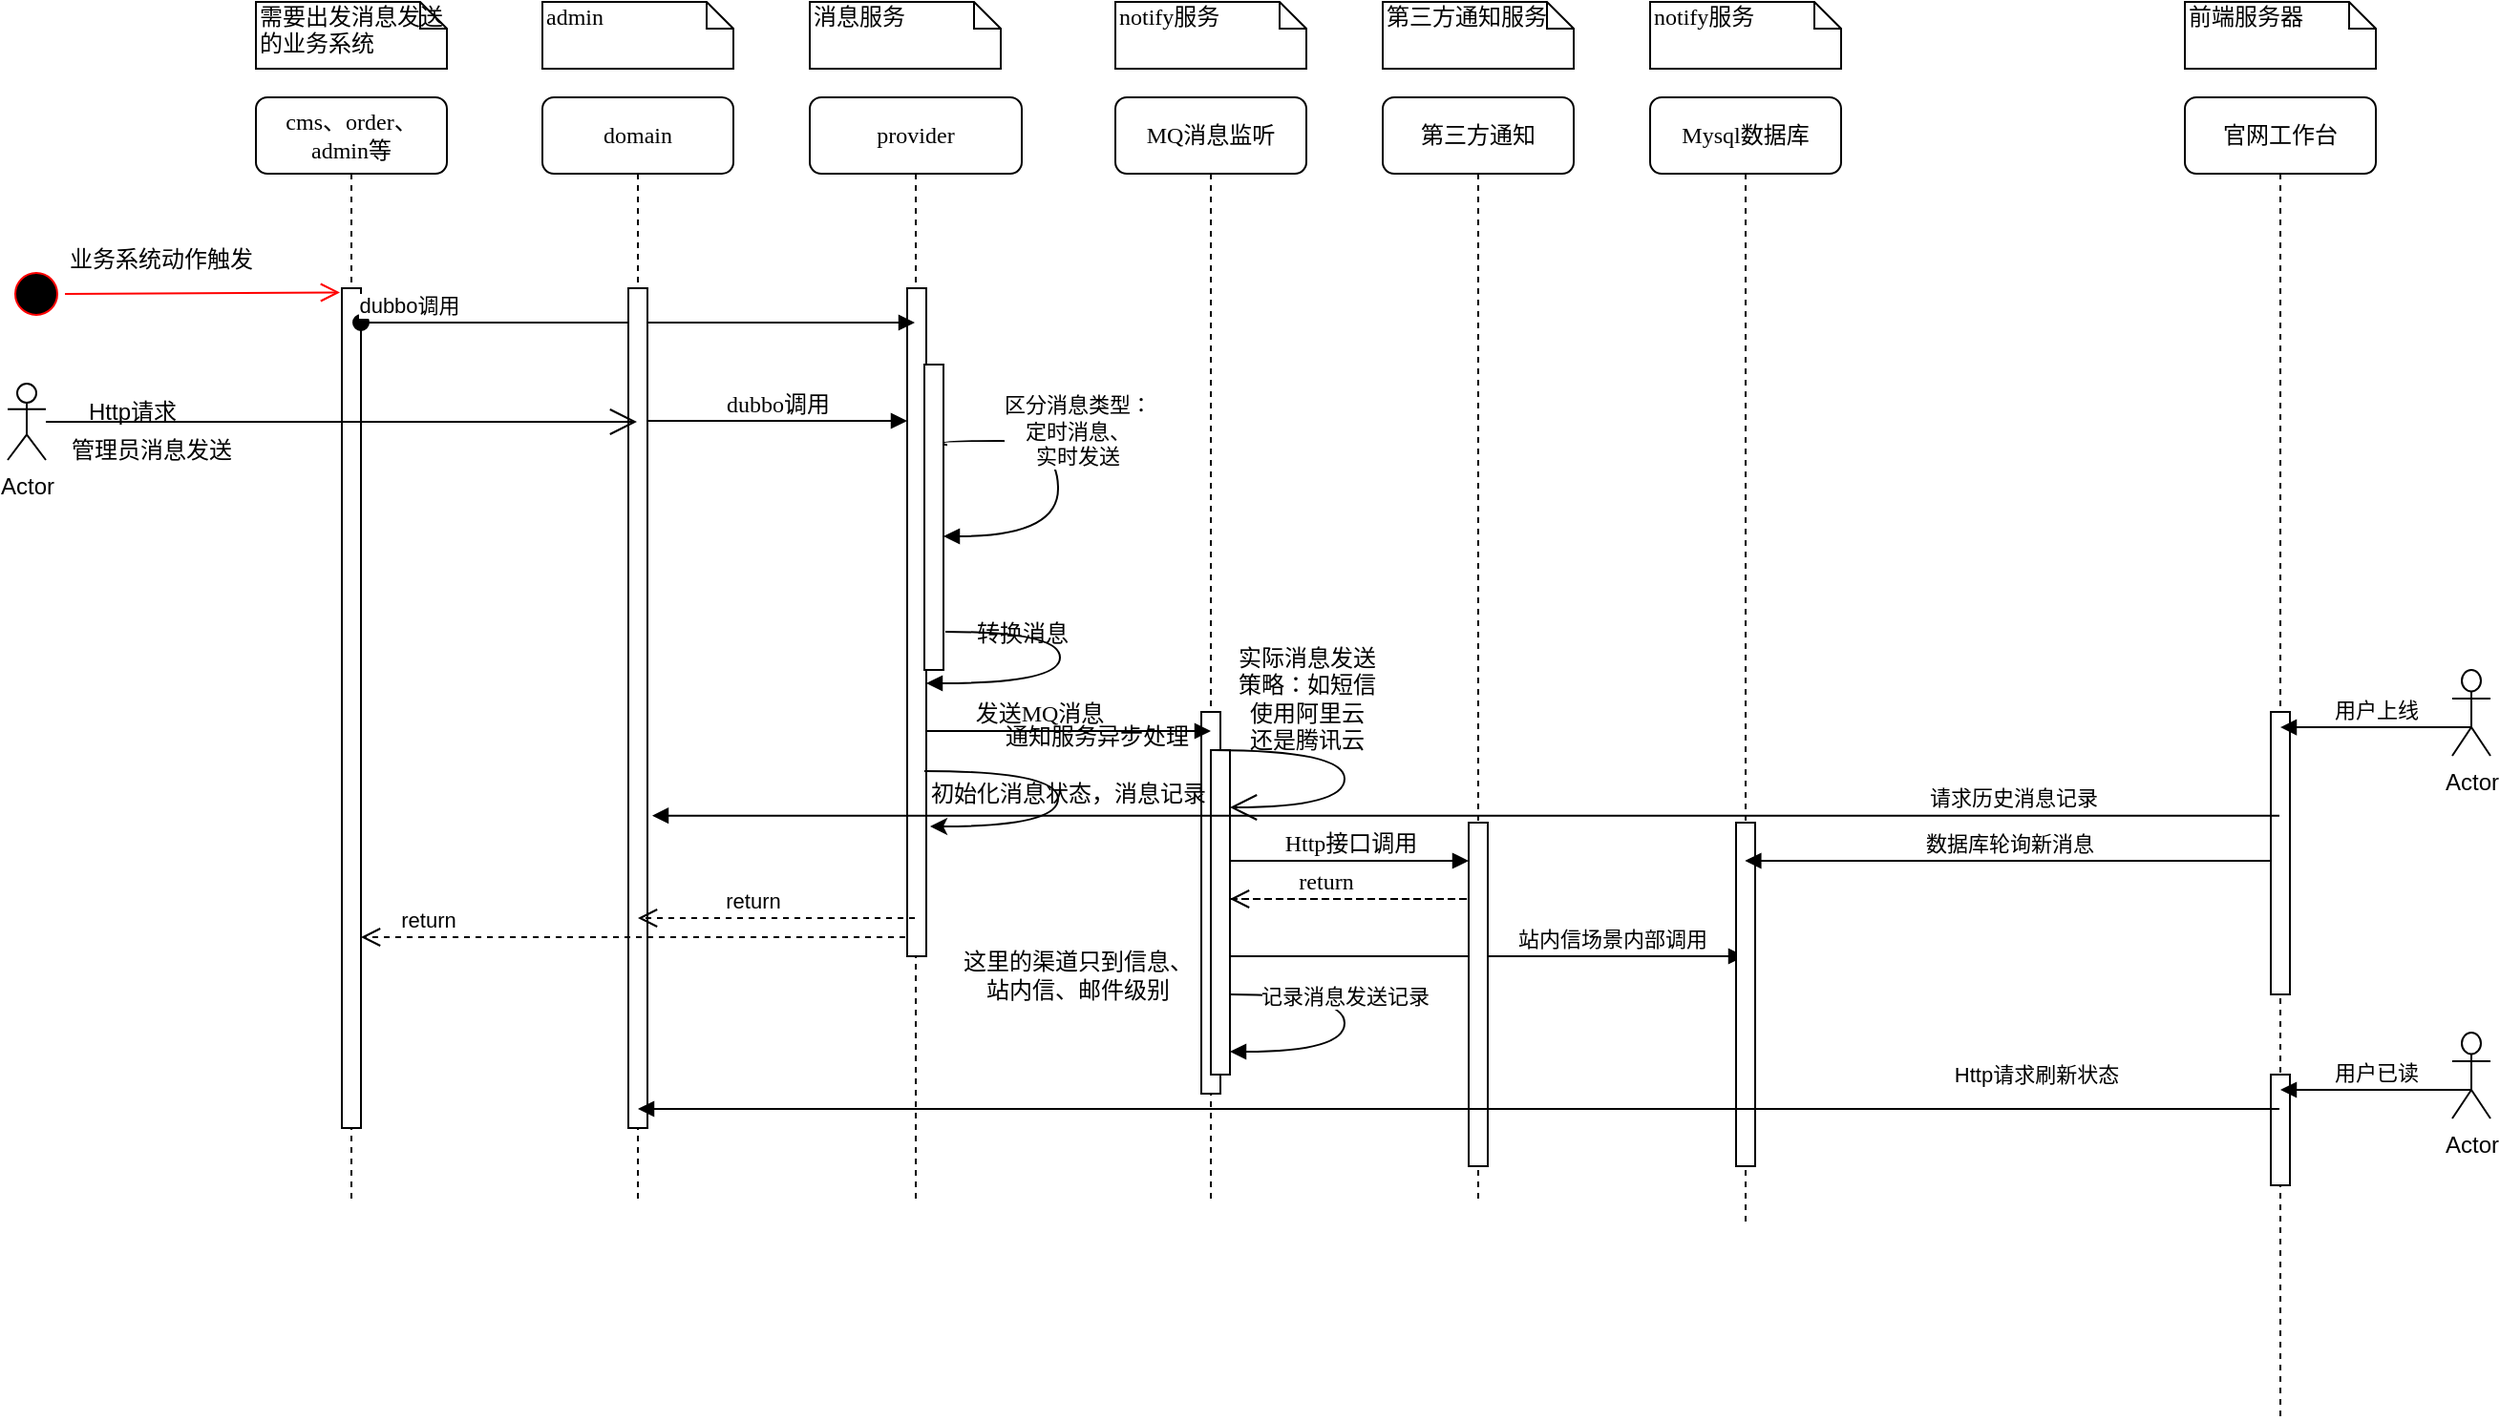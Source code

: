 <mxfile version="22.1.0" type="github">
  <diagram name="Page-1" id="13e1069c-82ec-6db2-03f1-153e76fe0fe0">
    <mxGraphModel dx="2774" dy="822" grid="1" gridSize="10" guides="1" tooltips="1" connect="1" arrows="1" fold="1" page="1" pageScale="1" pageWidth="1100" pageHeight="850" background="none" math="0" shadow="0">
      <root>
        <mxCell id="0" />
        <mxCell id="1" parent="0" />
        <mxCell id="sYx6RyAg-K0fDL2KnnGP-61" value="provider" style="shape=umlLifeline;perimeter=lifelinePerimeter;whiteSpace=wrap;html=1;container=1;collapsible=0;recursiveResize=0;outlineConnect=0;rounded=1;shadow=0;comic=0;labelBackgroundColor=none;strokeWidth=1;fontFamily=Verdana;fontSize=12;align=center;" parent="1" vertex="1">
          <mxGeometry x="250" y="90" width="111" height="580" as="geometry" />
        </mxCell>
        <mxCell id="sYx6RyAg-K0fDL2KnnGP-62" value="" style="html=1;points=[];perimeter=orthogonalPerimeter;rounded=0;shadow=0;comic=0;labelBackgroundColor=none;strokeWidth=1;fontFamily=Verdana;fontSize=12;align=center;" parent="sYx6RyAg-K0fDL2KnnGP-61" vertex="1">
          <mxGeometry x="51" y="100" width="10" height="350" as="geometry" />
        </mxCell>
        <mxCell id="sYx6RyAg-K0fDL2KnnGP-65" value="" style="html=1;points=[];perimeter=orthogonalPerimeter;rounded=0;shadow=0;comic=0;labelBackgroundColor=none;strokeWidth=1;fontFamily=Verdana;fontSize=12;align=center;" parent="sYx6RyAg-K0fDL2KnnGP-61" vertex="1">
          <mxGeometry x="60" y="140" width="10" height="160" as="geometry" />
        </mxCell>
        <mxCell id="sYx6RyAg-K0fDL2KnnGP-66" value="转换消息" style="html=1;verticalAlign=bottom;endArrow=block;labelBackgroundColor=none;fontFamily=Verdana;fontSize=12;elbow=vertical;edgeStyle=orthogonalEdgeStyle;curved=1;" parent="sYx6RyAg-K0fDL2KnnGP-61" edge="1">
          <mxGeometry x="-0.49" y="-10" relative="1" as="geometry">
            <mxPoint x="71" y="280" as="sourcePoint" />
            <mxPoint x="61" y="307" as="targetPoint" />
            <Array as="points">
              <mxPoint x="131" y="280" />
              <mxPoint x="131" y="307" />
            </Array>
            <mxPoint as="offset" />
          </mxGeometry>
        </mxCell>
        <mxCell id="sYx6RyAg-K0fDL2KnnGP-60" value="区分消息类型：&lt;br&gt;定时消息、&lt;br&gt;实时发送" style="html=1;verticalAlign=bottom;endArrow=block;rounded=0;edgeStyle=orthogonalEdgeStyle;curved=1;exitX=1.2;exitY=0.263;exitDx=0;exitDy=0;exitPerimeter=0;" parent="sYx6RyAg-K0fDL2KnnGP-61" edge="1" source="sYx6RyAg-K0fDL2KnnGP-65">
          <mxGeometry x="-0.067" y="10" width="80" relative="1" as="geometry">
            <mxPoint x="70" y="220" as="sourcePoint" />
            <mxPoint x="70" y="230" as="targetPoint" />
            <Array as="points">
              <mxPoint x="70" y="182" />
              <mxPoint x="70" y="180" />
              <mxPoint x="130" y="180" />
              <mxPoint x="130" y="230" />
            </Array>
            <mxPoint as="offset" />
          </mxGeometry>
        </mxCell>
        <mxCell id="sYx6RyAg-K0fDL2KnnGP-67" value="MQ消息监听" style="shape=umlLifeline;perimeter=lifelinePerimeter;whiteSpace=wrap;html=1;container=1;collapsible=0;recursiveResize=0;outlineConnect=0;rounded=1;shadow=0;comic=0;labelBackgroundColor=none;strokeWidth=1;fontFamily=Verdana;fontSize=12;align=center;" parent="1" vertex="1">
          <mxGeometry x="410" y="90" width="100" height="580" as="geometry" />
        </mxCell>
        <mxCell id="sYx6RyAg-K0fDL2KnnGP-69" value="" style="endArrow=classic;html=1;rounded=0;edgeStyle=orthogonalEdgeStyle;curved=1;" parent="sYx6RyAg-K0fDL2KnnGP-67" edge="1">
          <mxGeometry width="50" height="50" relative="1" as="geometry">
            <mxPoint x="-100" y="353" as="sourcePoint" />
            <mxPoint x="-97" y="382" as="targetPoint" />
            <Array as="points">
              <mxPoint x="-30" y="353" />
              <mxPoint x="-30" y="382" />
            </Array>
          </mxGeometry>
        </mxCell>
        <mxCell id="sYx6RyAg-K0fDL2KnnGP-70" value="" style="html=1;points=[];perimeter=orthogonalPerimeter;rounded=0;shadow=0;comic=0;labelBackgroundColor=none;strokeWidth=1;fontFamily=Verdana;fontSize=12;align=center;" parent="sYx6RyAg-K0fDL2KnnGP-67" vertex="1">
          <mxGeometry x="45" y="322" width="10" height="200" as="geometry" />
        </mxCell>
        <mxCell id="sYx6RyAg-K0fDL2KnnGP-71" value="初始化消息状态，消息记录" style="text;html=1;align=center;verticalAlign=middle;resizable=0;points=[];autosize=1;strokeColor=none;fillColor=none;" parent="sYx6RyAg-K0fDL2KnnGP-67" vertex="1">
          <mxGeometry x="-110" y="350" width="170" height="30" as="geometry" />
        </mxCell>
        <mxCell id="sYx6RyAg-K0fDL2KnnGP-72" value="" style="html=1;points=[[0,0,0,0,5],[0,1,0,0,-5],[1,0,0,0,5],[1,1,0,0,-5]];perimeter=orthogonalPerimeter;outlineConnect=0;targetShapes=umlLifeline;portConstraint=eastwest;newEdgeStyle={&quot;curved&quot;:0,&quot;rounded&quot;:0};" parent="sYx6RyAg-K0fDL2KnnGP-67" vertex="1">
          <mxGeometry x="50" y="342" width="10" height="170" as="geometry" />
        </mxCell>
        <mxCell id="sYx6RyAg-K0fDL2KnnGP-73" value="" style="endArrow=open;endFill=1;endSize=12;html=1;rounded=0;edgeStyle=orthogonalEdgeStyle;curved=1;" parent="sYx6RyAg-K0fDL2KnnGP-67" target="sYx6RyAg-K0fDL2KnnGP-72" edge="1">
          <mxGeometry width="160" relative="1" as="geometry">
            <mxPoint x="50" y="342" as="sourcePoint" />
            <mxPoint x="210" y="342" as="targetPoint" />
            <Array as="points">
              <mxPoint x="120" y="342" />
              <mxPoint x="120" y="372" />
            </Array>
          </mxGeometry>
        </mxCell>
        <mxCell id="sYx6RyAg-K0fDL2KnnGP-74" value="发送MQ消息" style="html=1;verticalAlign=bottom;endArrow=block;labelBackgroundColor=none;fontFamily=Verdana;fontSize=12;edgeStyle=elbowEdgeStyle;elbow=horizontal;" parent="sYx6RyAg-K0fDL2KnnGP-67" edge="1">
          <mxGeometry x="-0.208" relative="1" as="geometry">
            <mxPoint x="-99" y="332" as="sourcePoint" />
            <mxPoint x="50" y="332" as="targetPoint" />
            <Array as="points">
              <mxPoint x="-30" y="332" />
            </Array>
            <mxPoint as="offset" />
          </mxGeometry>
        </mxCell>
        <mxCell id="sYx6RyAg-K0fDL2KnnGP-75" value="通知服务异步处理" style="text;html=1;align=center;verticalAlign=middle;resizable=0;points=[];autosize=1;strokeColor=none;fillColor=none;" parent="sYx6RyAg-K0fDL2KnnGP-67" vertex="1">
          <mxGeometry x="-70" y="320" width="120" height="30" as="geometry" />
        </mxCell>
        <mxCell id="sYx6RyAg-K0fDL2KnnGP-76" value="记录消息发送记录" style="html=1;verticalAlign=bottom;endArrow=block;curved=1;rounded=0;edgeStyle=orthogonalEdgeStyle;" parent="sYx6RyAg-K0fDL2KnnGP-67" edge="1">
          <mxGeometry x="-0.067" width="80" relative="1" as="geometry">
            <mxPoint x="60" y="470" as="sourcePoint" />
            <mxPoint x="60" y="500" as="targetPoint" />
            <Array as="points">
              <mxPoint x="120" y="470" />
              <mxPoint x="120" y="500" />
            </Array>
            <mxPoint as="offset" />
          </mxGeometry>
        </mxCell>
        <mxCell id="sYx6RyAg-K0fDL2KnnGP-77" value="站内信场景内部调用" style="html=1;verticalAlign=bottom;endArrow=block;curved=0;rounded=0;" parent="sYx6RyAg-K0fDL2KnnGP-67" target="sYx6RyAg-K0fDL2KnnGP-81" edge="1">
          <mxGeometry x="0.484" width="80" relative="1" as="geometry">
            <mxPoint x="60" y="450" as="sourcePoint" />
            <mxPoint x="140" y="450" as="targetPoint" />
            <mxPoint as="offset" />
          </mxGeometry>
        </mxCell>
        <mxCell id="sYx6RyAg-K0fDL2KnnGP-78" value="第三方通知" style="shape=umlLifeline;perimeter=lifelinePerimeter;whiteSpace=wrap;html=1;container=1;collapsible=0;recursiveResize=0;outlineConnect=0;rounded=1;shadow=0;comic=0;labelBackgroundColor=none;strokeWidth=1;fontFamily=Verdana;fontSize=12;align=center;" parent="1" vertex="1">
          <mxGeometry x="550" y="90" width="100" height="580" as="geometry" />
        </mxCell>
        <mxCell id="sYx6RyAg-K0fDL2KnnGP-79" value="" style="html=1;points=[];perimeter=orthogonalPerimeter;rounded=0;shadow=0;comic=0;labelBackgroundColor=none;strokeWidth=1;fontFamily=Verdana;fontSize=12;align=center;" parent="sYx6RyAg-K0fDL2KnnGP-78" vertex="1">
          <mxGeometry x="45" y="380" width="10" height="180" as="geometry" />
        </mxCell>
        <mxCell id="sYx6RyAg-K0fDL2KnnGP-80" value="实际消息发送&lt;br&gt;策略：如短信&lt;br&gt;使用阿里云&lt;br&gt;还是腾讯云" style="text;html=1;align=center;verticalAlign=middle;resizable=0;points=[];autosize=1;strokeColor=none;fillColor=none;" parent="sYx6RyAg-K0fDL2KnnGP-78" vertex="1">
          <mxGeometry x="-90" y="280" width="100" height="70" as="geometry" />
        </mxCell>
        <mxCell id="sYx6RyAg-K0fDL2KnnGP-81" value="Mysql数据库" style="shape=umlLifeline;perimeter=lifelinePerimeter;whiteSpace=wrap;html=1;container=1;collapsible=0;recursiveResize=0;outlineConnect=0;rounded=1;shadow=0;comic=0;labelBackgroundColor=none;strokeWidth=1;fontFamily=Verdana;fontSize=12;align=center;" parent="1" vertex="1">
          <mxGeometry x="690" y="90" width="100" height="590" as="geometry" />
        </mxCell>
        <mxCell id="sYx6RyAg-K0fDL2KnnGP-82" value="" style="html=1;points=[];perimeter=orthogonalPerimeter;rounded=0;shadow=0;comic=0;labelBackgroundColor=none;strokeWidth=1;fontFamily=Verdana;fontSize=12;align=center;" parent="sYx6RyAg-K0fDL2KnnGP-81" vertex="1">
          <mxGeometry x="45" y="380" width="10" height="180" as="geometry" />
        </mxCell>
        <mxCell id="sYx6RyAg-K0fDL2KnnGP-84" value="cms、order、admin等" style="shape=umlLifeline;perimeter=lifelinePerimeter;whiteSpace=wrap;html=1;container=1;collapsible=0;recursiveResize=0;outlineConnect=0;rounded=1;shadow=0;comic=0;labelBackgroundColor=none;strokeWidth=1;fontFamily=Verdana;fontSize=12;align=center;" parent="1" vertex="1">
          <mxGeometry x="-40" y="90" width="100" height="580" as="geometry" />
        </mxCell>
        <mxCell id="sYx6RyAg-K0fDL2KnnGP-85" value="" style="html=1;points=[];perimeter=orthogonalPerimeter;rounded=0;shadow=0;comic=0;labelBackgroundColor=none;strokeWidth=1;fontFamily=Verdana;fontSize=12;align=center;" parent="sYx6RyAg-K0fDL2KnnGP-84" vertex="1">
          <mxGeometry x="45" y="100" width="10" height="440" as="geometry" />
        </mxCell>
        <mxCell id="sYx6RyAg-K0fDL2KnnGP-86" value="dubbo调用" style="html=1;verticalAlign=bottom;startArrow=oval;startFill=1;endArrow=block;startSize=8;curved=0;rounded=0;" parent="sYx6RyAg-K0fDL2KnnGP-84" target="sYx6RyAg-K0fDL2KnnGP-61" edge="1">
          <mxGeometry x="-0.828" width="60" relative="1" as="geometry">
            <mxPoint x="55" y="118" as="sourcePoint" />
            <mxPoint x="115" y="118" as="targetPoint" />
            <mxPoint as="offset" />
          </mxGeometry>
        </mxCell>
        <mxCell id="sYx6RyAg-K0fDL2KnnGP-87" value="官网工作台" style="shape=umlLifeline;perimeter=lifelinePerimeter;whiteSpace=wrap;html=1;container=1;collapsible=0;recursiveResize=0;outlineConnect=0;rounded=1;shadow=0;comic=0;labelBackgroundColor=none;strokeWidth=1;fontFamily=Verdana;fontSize=12;align=center;" parent="1" vertex="1">
          <mxGeometry x="970" y="90" width="100" height="692" as="geometry" />
        </mxCell>
        <mxCell id="sYx6RyAg-K0fDL2KnnGP-88" value="" style="html=1;points=[];perimeter=orthogonalPerimeter;rounded=0;shadow=0;comic=0;labelBackgroundColor=none;strokeWidth=1;fontFamily=Verdana;fontSize=12;align=center;" parent="sYx6RyAg-K0fDL2KnnGP-87" vertex="1">
          <mxGeometry x="45" y="322" width="10" height="148" as="geometry" />
        </mxCell>
        <mxCell id="sYx6RyAg-K0fDL2KnnGP-89" value="" style="html=1;points=[];perimeter=orthogonalPerimeter;rounded=0;shadow=0;comic=0;labelBackgroundColor=none;strokeWidth=1;fontFamily=Verdana;fontSize=12;align=center;" parent="sYx6RyAg-K0fDL2KnnGP-87" vertex="1">
          <mxGeometry x="45" y="512" width="10" height="58" as="geometry" />
        </mxCell>
        <mxCell id="sYx6RyAg-K0fDL2KnnGP-90" value="domain" style="shape=umlLifeline;perimeter=lifelinePerimeter;whiteSpace=wrap;html=1;container=1;collapsible=0;recursiveResize=0;outlineConnect=0;rounded=1;shadow=0;comic=0;labelBackgroundColor=none;strokeWidth=1;fontFamily=Verdana;fontSize=12;align=center;" parent="1" vertex="1">
          <mxGeometry x="110" y="90" width="100" height="580" as="geometry" />
        </mxCell>
        <mxCell id="sYx6RyAg-K0fDL2KnnGP-91" value="" style="html=1;points=[];perimeter=orthogonalPerimeter;rounded=0;shadow=0;comic=0;labelBackgroundColor=none;strokeWidth=1;fontFamily=Verdana;fontSize=12;align=center;" parent="sYx6RyAg-K0fDL2KnnGP-90" vertex="1">
          <mxGeometry x="45" y="100" width="10" height="440" as="geometry" />
        </mxCell>
        <mxCell id="sYx6RyAg-K0fDL2KnnGP-92" value="return" style="html=1;verticalAlign=bottom;endArrow=open;dashed=1;endSize=8;curved=0;rounded=0;" parent="sYx6RyAg-K0fDL2KnnGP-90" edge="1">
          <mxGeometry x="0.172" relative="1" as="geometry">
            <mxPoint x="195" y="430" as="sourcePoint" />
            <mxPoint x="50" y="430" as="targetPoint" />
            <mxPoint as="offset" />
          </mxGeometry>
        </mxCell>
        <mxCell id="sYx6RyAg-K0fDL2KnnGP-93" value="return" style="html=1;verticalAlign=bottom;endArrow=open;dashed=1;endSize=8;curved=0;rounded=0;" parent="sYx6RyAg-K0fDL2KnnGP-90" edge="1">
          <mxGeometry x="0.754" relative="1" as="geometry">
            <mxPoint x="190" y="440" as="sourcePoint" />
            <mxPoint x="-95" y="440" as="targetPoint" />
            <mxPoint as="offset" />
          </mxGeometry>
        </mxCell>
        <mxCell id="sYx6RyAg-K0fDL2KnnGP-94" value="dubbo调用" style="html=1;verticalAlign=bottom;endArrow=block;entryX=0;entryY=0;labelBackgroundColor=none;fontFamily=Verdana;fontSize=12;edgeStyle=elbowEdgeStyle;elbow=vertical;" parent="1" edge="1">
          <mxGeometry relative="1" as="geometry">
            <mxPoint x="165" y="259.5" as="sourcePoint" />
            <mxPoint x="301" y="259.5" as="targetPoint" />
          </mxGeometry>
        </mxCell>
        <mxCell id="sYx6RyAg-K0fDL2KnnGP-95" value="admin" style="shape=note;whiteSpace=wrap;html=1;size=14;verticalAlign=top;align=left;spacingTop=-6;rounded=0;shadow=0;comic=0;labelBackgroundColor=none;strokeWidth=1;fontFamily=Verdana;fontSize=12" parent="1" vertex="1">
          <mxGeometry x="110" y="40" width="100" height="35" as="geometry" />
        </mxCell>
        <mxCell id="sYx6RyAg-K0fDL2KnnGP-96" value="消息服务" style="shape=note;whiteSpace=wrap;html=1;size=14;verticalAlign=top;align=left;spacingTop=-6;rounded=0;shadow=0;comic=0;labelBackgroundColor=none;strokeWidth=1;fontFamily=Verdana;fontSize=12" parent="1" vertex="1">
          <mxGeometry x="250" y="40" width="100" height="35" as="geometry" />
        </mxCell>
        <mxCell id="sYx6RyAg-K0fDL2KnnGP-97" value="notify服务" style="shape=note;whiteSpace=wrap;html=1;size=14;verticalAlign=top;align=left;spacingTop=-6;rounded=0;shadow=0;comic=0;labelBackgroundColor=none;strokeWidth=1;fontFamily=Verdana;fontSize=12" parent="1" vertex="1">
          <mxGeometry x="410" y="40" width="100" height="35" as="geometry" />
        </mxCell>
        <mxCell id="sYx6RyAg-K0fDL2KnnGP-98" value="第三方通知服务" style="shape=note;whiteSpace=wrap;html=1;size=14;verticalAlign=top;align=left;spacingTop=-6;rounded=0;shadow=0;comic=0;labelBackgroundColor=none;strokeWidth=1;fontFamily=Verdana;fontSize=12" parent="1" vertex="1">
          <mxGeometry x="550" y="40" width="100" height="35" as="geometry" />
        </mxCell>
        <mxCell id="sYx6RyAg-K0fDL2KnnGP-99" value="notify服务" style="shape=note;whiteSpace=wrap;html=1;size=14;verticalAlign=top;align=left;spacingTop=-6;rounded=0;shadow=0;comic=0;labelBackgroundColor=none;strokeWidth=1;fontFamily=Verdana;fontSize=12" parent="1" vertex="1">
          <mxGeometry x="690" y="40" width="100" height="35" as="geometry" />
        </mxCell>
        <mxCell id="sYx6RyAg-K0fDL2KnnGP-100" value="需要出发消息发送的业务系统" style="shape=note;whiteSpace=wrap;html=1;size=14;verticalAlign=top;align=left;spacingTop=-6;rounded=0;shadow=0;comic=0;labelBackgroundColor=none;strokeWidth=1;fontFamily=Verdana;fontSize=12" parent="1" vertex="1">
          <mxGeometry x="-40" y="40" width="100" height="35" as="geometry" />
        </mxCell>
        <mxCell id="sYx6RyAg-K0fDL2KnnGP-101" value="前端服务器" style="shape=note;whiteSpace=wrap;html=1;size=14;verticalAlign=top;align=left;spacingTop=-6;rounded=0;shadow=0;comic=0;labelBackgroundColor=none;strokeWidth=1;fontFamily=Verdana;fontSize=12" parent="1" vertex="1">
          <mxGeometry x="970" y="40" width="100" height="35" as="geometry" />
        </mxCell>
        <mxCell id="sYx6RyAg-K0fDL2KnnGP-102" value="Actor" style="shape=umlActor;verticalLabelPosition=bottom;verticalAlign=top;html=1;outlineConnect=0;" parent="1" vertex="1">
          <mxGeometry x="-170" y="240" width="20" height="40" as="geometry" />
        </mxCell>
        <mxCell id="sYx6RyAg-K0fDL2KnnGP-103" value="" style="endArrow=open;endFill=1;endSize=12;html=1;rounded=0;" parent="1" source="sYx6RyAg-K0fDL2KnnGP-102" edge="1">
          <mxGeometry width="160" relative="1" as="geometry">
            <mxPoint x="480" y="490" as="sourcePoint" />
            <mxPoint x="159.5" y="260" as="targetPoint" />
            <Array as="points">
              <mxPoint x="30" y="260" />
            </Array>
          </mxGeometry>
        </mxCell>
        <mxCell id="sYx6RyAg-K0fDL2KnnGP-104" value="Http请求" style="text;html=1;align=center;verticalAlign=middle;resizable=0;points=[];autosize=1;strokeColor=none;fillColor=none;" parent="1" vertex="1">
          <mxGeometry x="-140" y="240" width="70" height="30" as="geometry" />
        </mxCell>
        <mxCell id="sYx6RyAg-K0fDL2KnnGP-105" value="管理员消息发送" style="text;html=1;align=center;verticalAlign=middle;resizable=0;points=[];autosize=1;strokeColor=none;fillColor=none;" parent="1" vertex="1">
          <mxGeometry x="-150" y="260" width="110" height="30" as="geometry" />
        </mxCell>
        <mxCell id="sYx6RyAg-K0fDL2KnnGP-106" value="" style="ellipse;html=1;shape=startState;fillColor=#000000;strokeColor=#ff0000;" parent="1" vertex="1">
          <mxGeometry x="-170" y="178" width="30" height="30" as="geometry" />
        </mxCell>
        <mxCell id="sYx6RyAg-K0fDL2KnnGP-107" value="" style="html=1;verticalAlign=bottom;endArrow=open;endSize=8;strokeColor=#ff0000;rounded=0;exitX=1;exitY=0.5;exitDx=0;exitDy=0;entryX=-0.1;entryY=0.005;entryDx=0;entryDy=0;entryPerimeter=0;" parent="1" source="sYx6RyAg-K0fDL2KnnGP-106" target="sYx6RyAg-K0fDL2KnnGP-85" edge="1">
          <mxGeometry relative="1" as="geometry">
            <mxPoint x="-145" y="260" as="targetPoint" />
          </mxGeometry>
        </mxCell>
        <mxCell id="sYx6RyAg-K0fDL2KnnGP-108" value="业务系统动作触发" style="text;html=1;align=center;verticalAlign=middle;resizable=0;points=[];autosize=1;strokeColor=none;fillColor=none;" parent="1" vertex="1">
          <mxGeometry x="-150" y="160" width="120" height="30" as="geometry" />
        </mxCell>
        <mxCell id="sYx6RyAg-K0fDL2KnnGP-109" value="这里的渠道只到信息、&lt;br&gt;站内信、邮件级别" style="text;html=1;align=center;verticalAlign=middle;resizable=0;points=[];autosize=1;strokeColor=none;fillColor=none;" parent="1" vertex="1">
          <mxGeometry x="320" y="530" width="140" height="40" as="geometry" />
        </mxCell>
        <mxCell id="sYx6RyAg-K0fDL2KnnGP-110" value="Http接口调用" style="html=1;verticalAlign=bottom;endArrow=block;labelBackgroundColor=none;fontFamily=Verdana;fontSize=12;edgeStyle=elbowEdgeStyle;elbow=horizontal;" parent="1" edge="1">
          <mxGeometry relative="1" as="geometry">
            <mxPoint x="470" y="490" as="sourcePoint" />
            <Array as="points">
              <mxPoint x="530" y="490" />
            </Array>
            <mxPoint x="595" y="490" as="targetPoint" />
          </mxGeometry>
        </mxCell>
        <mxCell id="sYx6RyAg-K0fDL2KnnGP-111" value="return" style="html=1;verticalAlign=bottom;endArrow=open;dashed=1;endSize=8;labelBackgroundColor=none;fontFamily=Verdana;fontSize=12;edgeStyle=elbowEdgeStyle;elbow=vertical;" parent="1" source="sYx6RyAg-K0fDL2KnnGP-72" edge="1">
          <mxGeometry x="0.615" relative="1" as="geometry">
            <mxPoint x="470" y="510" as="targetPoint" />
            <Array as="points">
              <mxPoint x="600" y="510" />
              <mxPoint x="710" y="510" />
            </Array>
            <mxPoint as="offset" />
          </mxGeometry>
        </mxCell>
        <mxCell id="sYx6RyAg-K0fDL2KnnGP-112" value="Actor" style="shape=umlActor;verticalLabelPosition=bottom;verticalAlign=top;html=1;" parent="1" vertex="1">
          <mxGeometry x="1110" y="390" width="20" height="45" as="geometry" />
        </mxCell>
        <mxCell id="sYx6RyAg-K0fDL2KnnGP-113" value="用户上线" style="html=1;verticalAlign=bottom;endArrow=block;curved=0;rounded=0;exitX=0.5;exitY=0.667;exitDx=0;exitDy=0;exitPerimeter=0;" parent="1" source="sYx6RyAg-K0fDL2KnnGP-112" target="sYx6RyAg-K0fDL2KnnGP-87" edge="1">
          <mxGeometry width="80" relative="1" as="geometry">
            <mxPoint x="1025" y="420" as="sourcePoint" />
            <mxPoint x="1105" y="420" as="targetPoint" />
          </mxGeometry>
        </mxCell>
        <mxCell id="sYx6RyAg-K0fDL2KnnGP-114" value="数据库轮询新消息" style="html=1;verticalAlign=bottom;endArrow=block;curved=0;rounded=0;exitX=0;exitY=0.426;exitDx=0;exitDy=0;exitPerimeter=0;" parent="1" edge="1">
          <mxGeometry width="80" relative="1" as="geometry">
            <mxPoint x="1015" y="489.998" as="sourcePoint" />
            <mxPoint x="739.667" y="489.998" as="targetPoint" />
          </mxGeometry>
        </mxCell>
        <mxCell id="sYx6RyAg-K0fDL2KnnGP-115" value="请求历史消息记录" style="html=1;verticalAlign=bottom;endArrow=block;curved=0;rounded=0;entryX=1.25;entryY=0.628;entryDx=0;entryDy=0;entryPerimeter=0;" parent="1" source="sYx6RyAg-K0fDL2KnnGP-87" target="sYx6RyAg-K0fDL2KnnGP-91" edge="1">
          <mxGeometry x="-0.672" width="80" relative="1" as="geometry">
            <mxPoint x="830" y="440" as="sourcePoint" />
            <mxPoint x="910" y="440" as="targetPoint" />
            <mxPoint as="offset" />
          </mxGeometry>
        </mxCell>
        <mxCell id="sYx6RyAg-K0fDL2KnnGP-116" value="Actor" style="shape=umlActor;verticalLabelPosition=bottom;verticalAlign=top;html=1;" parent="1" vertex="1">
          <mxGeometry x="1110" y="580" width="20" height="45" as="geometry" />
        </mxCell>
        <mxCell id="sYx6RyAg-K0fDL2KnnGP-117" value="用户已读" style="html=1;verticalAlign=bottom;endArrow=block;curved=0;rounded=0;exitX=0.5;exitY=0.667;exitDx=0;exitDy=0;exitPerimeter=0;" parent="1" source="sYx6RyAg-K0fDL2KnnGP-116" edge="1">
          <mxGeometry width="80" relative="1" as="geometry">
            <mxPoint x="1025" y="610" as="sourcePoint" />
            <mxPoint x="1020" y="610" as="targetPoint" />
          </mxGeometry>
        </mxCell>
        <mxCell id="sYx6RyAg-K0fDL2KnnGP-118" value="Http请求刷新状态" style="html=1;verticalAlign=bottom;endArrow=block;curved=0;rounded=0;" parent="1" source="sYx6RyAg-K0fDL2KnnGP-87" edge="1">
          <mxGeometry x="-0.702" y="-9" width="80" relative="1" as="geometry">
            <mxPoint x="470" y="650" as="sourcePoint" />
            <mxPoint x="160" y="620" as="targetPoint" />
            <mxPoint as="offset" />
          </mxGeometry>
        </mxCell>
      </root>
    </mxGraphModel>
  </diagram>
</mxfile>
